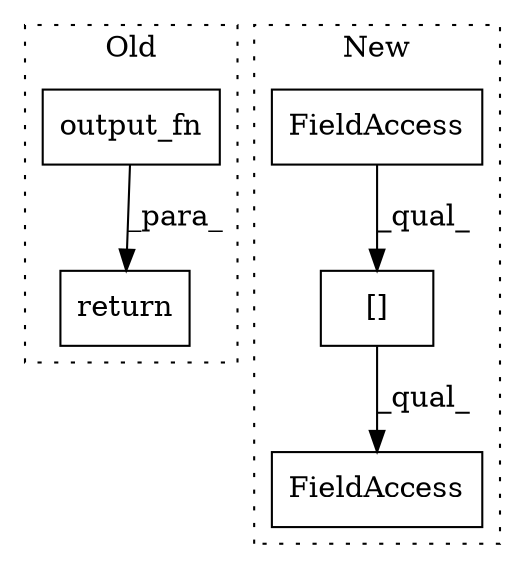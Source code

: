 digraph G {
subgraph cluster0 {
1 [label="output_fn" a="32" s="13628,13651" l="10,1" shape="box"];
5 [label="return" a="41" s="13616" l="7" shape="box"];
label = "Old";
style="dotted";
}
subgraph cluster1 {
2 [label="[]" a="2" s="23673,23685" l="10,1" shape="box"];
3 [label="FieldAccess" a="22" s="23673" l="9" shape="box"];
4 [label="FieldAccess" a="22" s="23673" l="15" shape="box"];
label = "New";
style="dotted";
}
1 -> 5 [label="_para_"];
2 -> 4 [label="_qual_"];
3 -> 2 [label="_qual_"];
}